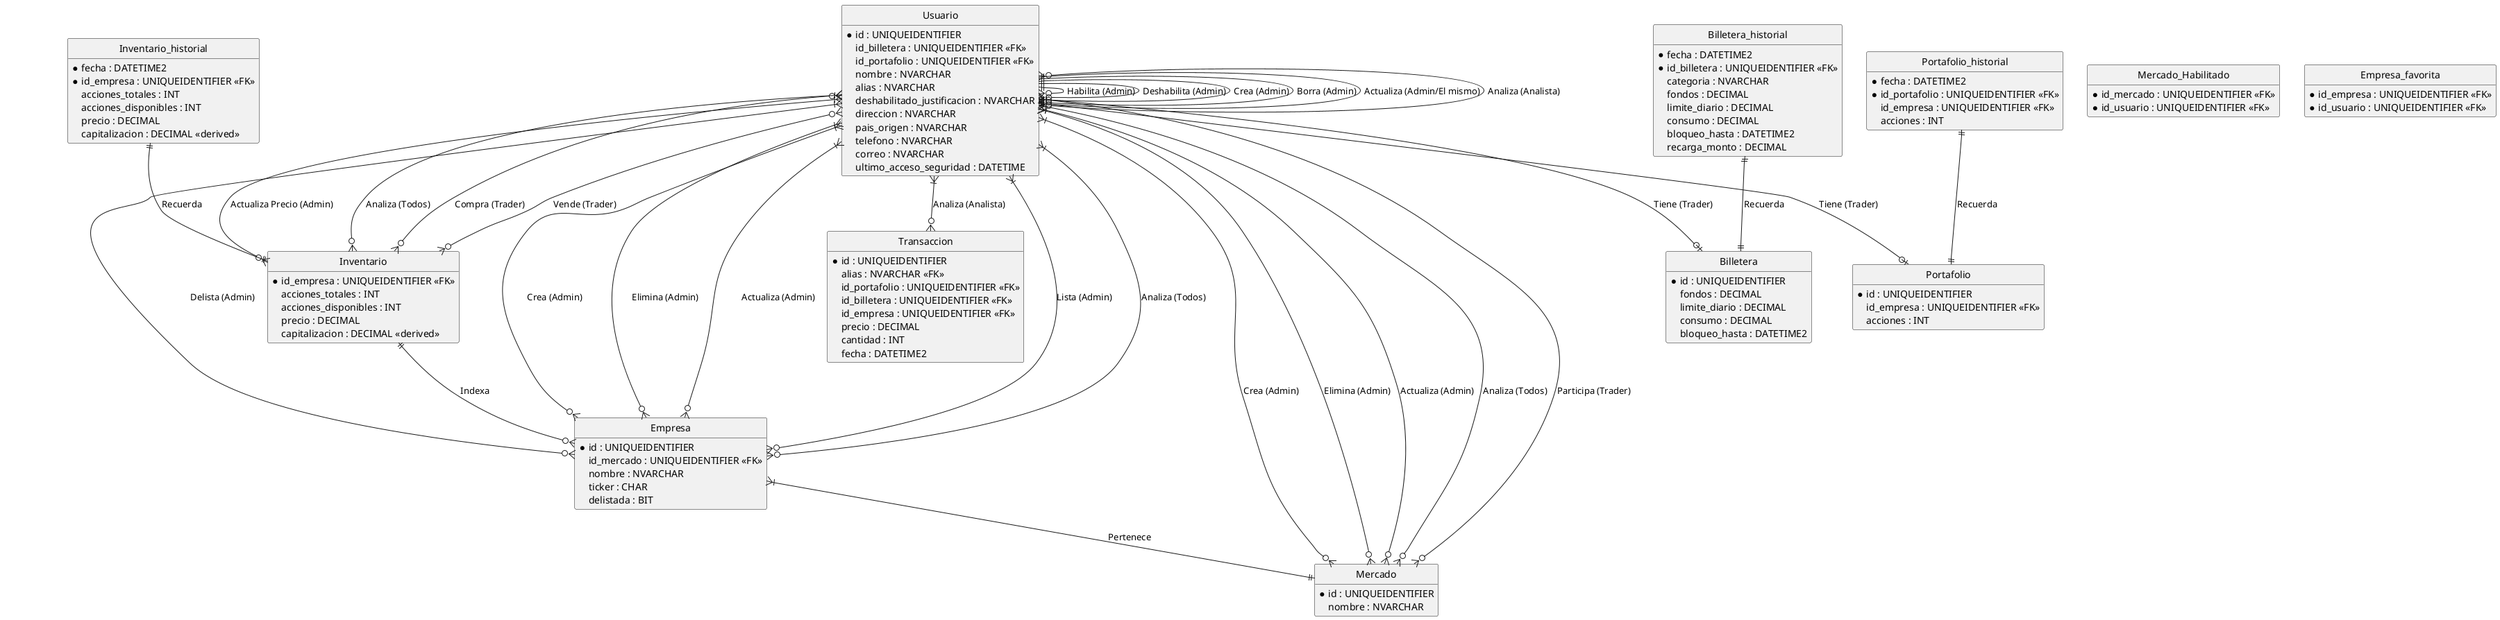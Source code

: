 @startuml
!define RECTANGLE class
hide circle
hide methods
hide stereotypes

' ===== Entidades =====
entity "Usuario" as Usuario {
	*id : UNIQUEIDENTIFIER
	id_billetera : UNIQUEIDENTIFIER <<FK>>
	id_portafolio : UNIQUEIDENTIFIER <<FK>>
	nombre : NVARCHAR
	alias : NVARCHAR
	habilitado (Verdadero/Falso) : BIT
	deshabilitado_justificacion : NVARCHAR
	direccion : NVARCHAR
	pais_origen : NVARCHAR
	telefono : NVARCHAR
	correo : NVARCHAR
	rol (Admin/Trader/Analista) : NVARCHAR
	contraseña (hash) : VARCHAR
	ultimo_acceso_seguridad : DATETIME
}

entity "Empresa" as Empresa {
	*id : UNIQUEIDENTIFIER
	id_mercado : UNIQUEIDENTIFIER <<FK>>
	nombre : NVARCHAR
	ticker : CHAR
	delistada : BIT
}

entity "Mercado" as Mercado {
	*id : UNIQUEIDENTIFIER
	nombre : NVARCHAR
}

entity "Mercado_Habilitado" as Mercado_Habilitado {
	*id_mercado : UNIQUEIDENTIFIER <<FK>>
	*id_usuario : UNIQUEIDENTIFIER <<FK>>
}

entity Transaccion as "Transaccion" {
	*id : UNIQUEIDENTIFIER
	alias : NVARCHAR <<FK>> 
	id_portafolio : UNIQUEIDENTIFIER <<FK>>
	id_billetera : UNIQUEIDENTIFIER <<FK>>
	id_empresa : UNIQUEIDENTIFIER <<FK>>
	tipo (Compra/Venta) : NVARCHAR
	precio : DECIMAL
	cantidad : INT
	fecha : DATETIME2
}

entity "Inventario" as Inventario {
	*id_empresa : UNIQUEIDENTIFIER <<FK>>
	acciones_totales : INT
	acciones_disponibles : INT
	precio : DECIMAL
	capitalizacion : DECIMAL <<derived>>
}

entity "Inventario_historial" as Inventario_historial {
	*fecha : DATETIME2
	*id_empresa : UNIQUEIDENTIFIER <<FK>>
	acciones_totales : INT
	acciones_disponibles : INT
	precio : DECIMAL
	capitalizacion : DECIMAL <<derived>>
}

entity "Billetera" as Billetera {
	*id : UNIQUEIDENTIFIER
	categoria (Junior/Mid/Senior) : NVARCHAR
	fondos : DECIMAL
	limite_diario : DECIMAL
	consumo : DECIMAL
	bloqueo_hasta : DATETIME2
}

'clarificar que es recargar, consumir, y limite_diario
entity "Billetera_historial" as Billetera_historial {
	*fecha : DATETIME2
	*id_billetera : UNIQUEIDENTIFIER <<FK>>
	categoria : NVARCHAR
	fondos : DECIMAL
	limite_diario : DECIMAL
	consumo : DECIMAL
	bloqueo_hasta : DATETIME2
	recarga_monto : DECIMAL
}

' que es costo promedio?
entity "Portafolio" as Portafolio {
	*id : UNIQUEIDENTIFIER
	id_empresa : UNIQUEIDENTIFIER <<FK>>
	acciones : INT
}

entity "Portafolio_historial" as Portafolio_historial {
	*fecha : DATETIME2
	*id_portafolio : UNIQUEIDENTIFIER <<FK>>
	' id_empresa referencia a Empresa
	id_empresa : UNIQUEIDENTIFIER <<FK>>
	acciones : INT
}

entity "Empresa_favorita" as Empresa_favorita {
	*id_empresa : UNIQUEIDENTIFIER <<FK>>
	*id_usuario : UNIQUEIDENTIFIER <<FK>>
}

' ===== Relaciones =====
Usuario ||--o{ Usuario : Habilita (Admin)
Usuario ||--o{ Usuario : Deshabilita (Admin)
Usuario ||--o{ Usuario : Crea (Admin)
Usuario ||--o{ Usuario : Borra (Admin)
Usuario ||--o{ Usuario : Actualiza (Admin/El mismo)
Usuario }o--o{ Usuario : Analiza (Analista)

Usuario }o--o{ Inventario : Compra (Trader)
Usuario }o--o{ Inventario : Vende (Trader)
Usuario }|--o{ Inventario : Actualiza Precio (Admin)
Usuario }|--o{ Inventario : Analiza (Todos)
Usuario }|--o{ Transaccion : Analiza (Analista)

Usuario }|--o{ Empresa : Crea (Admin)
Usuario }|--o{ Empresa : Elimina (Admin)
Usuario }|--o{ Empresa : Actualiza (Admin)
Usuario }|--o{ Empresa : Lista (Admin)
Usuario }|--o{ Empresa : Delista (Admin)
Usuario }|--o{ Empresa : Analiza (Todos)

Usuario }|--o{ Mercado : Crea (Admin)
Usuario }|--o{ Mercado : Elimina (Admin)
Usuario }|--o{ Mercado : Actualiza (Admin)
Usuario }|--o{ Mercado : Analiza (Todos)
Usuario }|--o{ Mercado : Participa (Trader)

' preguntar si Usuario }o--o{ Billetera/Portafolio es posible
Usuario ||--o| Billetera : Tiene (Trader)
Usuario ||--o| Portafolio : Tiene (Trader)

' preguntar si una empresa puede estar en varios mercados
Empresa }|--|| Mercado : Pertenece
Inventario ||--o{ Empresa : Indexa

Inventario_historial ||--|| Inventario : Recuerda
Billetera_historial ||--|| Billetera : Recuerda
Portafolio_historial ||--|| Portafolio : Recuerda

@enduml
